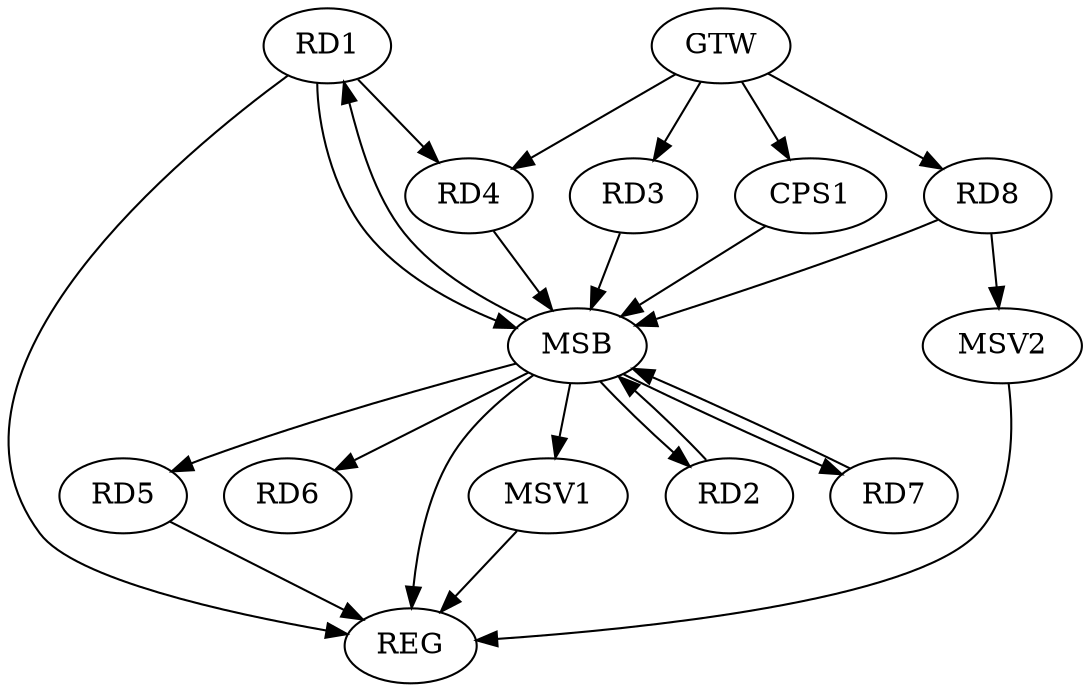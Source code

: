strict digraph G {
  RD1 [ label="RD1" ];
  RD2 [ label="RD2" ];
  RD3 [ label="RD3" ];
  RD4 [ label="RD4" ];
  RD5 [ label="RD5" ];
  RD6 [ label="RD6" ];
  RD7 [ label="RD7" ];
  RD8 [ label="RD8" ];
  CPS1 [ label="CPS1" ];
  GTW [ label="GTW" ];
  REG [ label="REG" ];
  MSB [ label="MSB" ];
  MSV1 [ label="MSV1" ];
  MSV2 [ label="MSV2" ];
  GTW -> RD3;
  GTW -> RD4;
  GTW -> RD8;
  GTW -> CPS1;
  RD5 -> REG;
  RD1 -> MSB;
  MSB -> REG;
  RD2 -> MSB;
  MSB -> RD7;
  RD3 -> MSB;
  MSB -> RD6;
  RD4 -> MSB;
  MSB -> RD1;
  RD7 -> MSB;
  MSB -> RD2;
  RD8 -> MSB;
  CPS1 -> MSB;
  MSB -> RD5;
  RD1 -> REG;
  RD1 -> RD4;
  MSB -> MSV1;
  MSV1 -> REG;
  RD8 -> MSV2;
  MSV2 -> REG;
}
